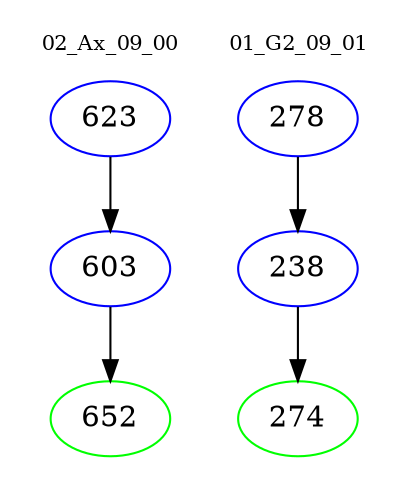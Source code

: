 digraph{
subgraph cluster_0 {
color = white
label = "02_Ax_09_00";
fontsize=10;
T0_623 [label="623", color="blue"]
T0_623 -> T0_603 [color="black"]
T0_603 [label="603", color="blue"]
T0_603 -> T0_652 [color="black"]
T0_652 [label="652", color="green"]
}
subgraph cluster_1 {
color = white
label = "01_G2_09_01";
fontsize=10;
T1_278 [label="278", color="blue"]
T1_278 -> T1_238 [color="black"]
T1_238 [label="238", color="blue"]
T1_238 -> T1_274 [color="black"]
T1_274 [label="274", color="green"]
}
}

